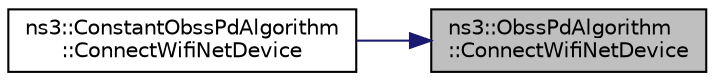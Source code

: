 digraph "ns3::ObssPdAlgorithm::ConnectWifiNetDevice"
{
 // LATEX_PDF_SIZE
  edge [fontname="Helvetica",fontsize="10",labelfontname="Helvetica",labelfontsize="10"];
  node [fontname="Helvetica",fontsize="10",shape=record];
  rankdir="RL";
  Node1 [label="ns3::ObssPdAlgorithm\l::ConnectWifiNetDevice",height=0.2,width=0.4,color="black", fillcolor="grey75", style="filled", fontcolor="black",tooltip="Connect the WifiNetDevice and setup eventual callbacks."];
  Node1 -> Node2 [dir="back",color="midnightblue",fontsize="10",style="solid",fontname="Helvetica"];
  Node2 [label="ns3::ConstantObssPdAlgorithm\l::ConnectWifiNetDevice",height=0.2,width=0.4,color="black", fillcolor="white", style="filled",URL="$classns3_1_1_constant_obss_pd_algorithm.html#ac3359d5c45980262b19fd69c5812bce5",tooltip="Connect the WifiNetDevice and setup eventual callbacks."];
}
